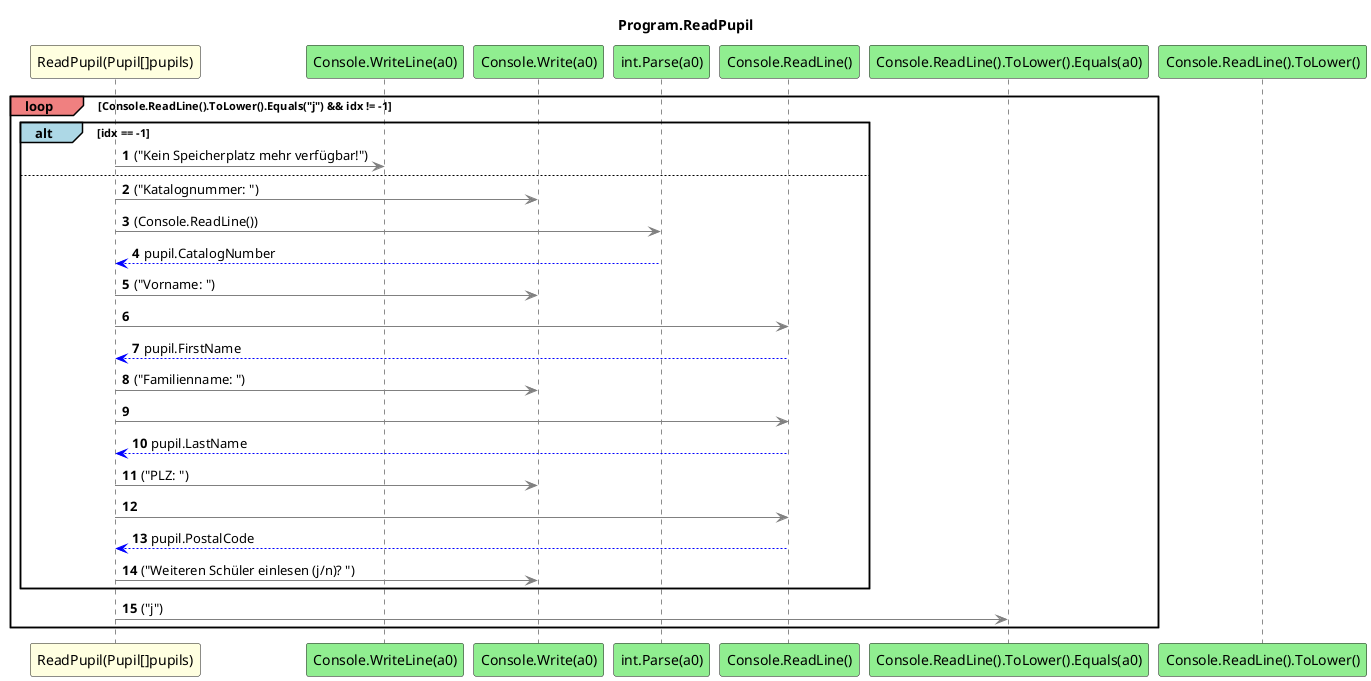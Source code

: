 @startuml Program.ReadPupil
title Program.ReadPupil
participant "ReadPupil(Pupil[]pupils)" as ReadPupil_p0 #LightYellow
participant "Console.WriteLine(a0)" as Console_WriteLine_a0 #LightGreen
participant "Console.Write(a0)" as Console_Write_a0 #LightGreen
participant "int.Parse(a0)" as int_Parse_a0 #LightGreen
participant "Console.ReadLine()" as Console_ReadLine #LightGreen
participant "Console.ReadLine().ToLower().Equals(a0)" as Console_ReadLine_ToLower_Equals_a0 #LightGreen
participant "Console.ReadLine().ToLower()" as Console_ReadLine_ToLower #LightGreen
autonumber
loop#LightCoral Console.ReadLine().ToLower().Equals("j") && idx != -1
    alt#LightBlue idx == -1
        ReadPupil_p0 -[#grey]> Console_WriteLine_a0 : ("Kein Speicherplatz mehr verfügbar!")
        else
            ReadPupil_p0 -[#grey]> Console_Write_a0 : ("Katalognummer: ")
            ReadPupil_p0 -[#grey]> int_Parse_a0 : (Console.ReadLine())
            int_Parse_a0 -[#blue]-> ReadPupil_p0 : pupil.CatalogNumber
            ReadPupil_p0 -[#grey]> Console_Write_a0 : ("Vorname: ")
            ReadPupil_p0 -[#grey]> Console_ReadLine
            Console_ReadLine -[#blue]-> ReadPupil_p0 : pupil.FirstName
            ReadPupil_p0 -[#grey]> Console_Write_a0 : ("Familienname: ")
            ReadPupil_p0 -[#grey]> Console_ReadLine
            Console_ReadLine -[#blue]-> ReadPupil_p0 : pupil.LastName
            ReadPupil_p0 -[#grey]> Console_Write_a0 : ("PLZ: ")
            ReadPupil_p0 -[#grey]> Console_ReadLine
            Console_ReadLine -[#blue]-> ReadPupil_p0 : pupil.PostalCode
            ReadPupil_p0 -[#grey]> Console_Write_a0 : ("Weiteren Schüler einlesen (j/n)? ")
    end
    ReadPupil_p0 -[#grey]> Console_ReadLine_ToLower_Equals_a0 : ("j")
end
@enduml
